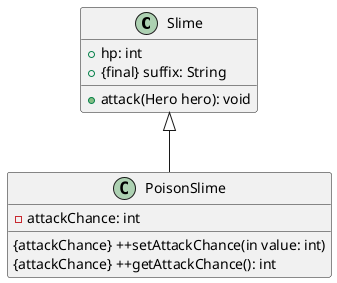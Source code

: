 @startuml
class Slime{
  +hp: int
  +{final} suffix: String
  +attack(Hero hero): void
}

class PoisonSlime{
    -attackChance: int
   {attackChance} ++setAttackChance(in value: int)
   {attackChance} ++getAttackChance(): int
}

Slime <|--PoisonSlime

@enduml